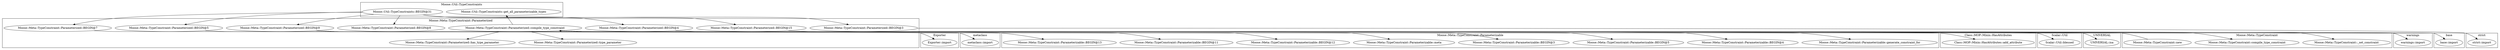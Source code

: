digraph {
graph [overlap=false]
subgraph cluster_Moose_Meta_TypeConstraint_Parameterizable {
	label="Moose::Meta::TypeConstraint::Parameterizable";
	"Moose::Meta::TypeConstraint::Parameterizable::BEGIN@13";
	"Moose::Meta::TypeConstraint::Parameterizable::BEGIN@4";
	"Moose::Meta::TypeConstraint::Parameterizable::BEGIN@5";
	"Moose::Meta::TypeConstraint::Parameterizable::BEGIN@3";
	"Moose::Meta::TypeConstraint::Parameterizable::meta";
	"Moose::Meta::TypeConstraint::Parameterizable::BEGIN@12";
	"Moose::Meta::TypeConstraint::Parameterizable::BEGIN@11";
	"Moose::Meta::TypeConstraint::Parameterizable::generate_constraint_for";
}
subgraph cluster_warnings {
	label="warnings";
	"warnings::import";
}
subgraph cluster_base {
	label="base";
	"base::import";
}
subgraph cluster_strict {
	label="strict";
	"strict::import";
}
subgraph cluster_Moose_Util_TypeConstraints {
	label="Moose::Util::TypeConstraints";
	"Moose::Util::TypeConstraints::get_all_parameterizable_types";
	"Moose::Util::TypeConstraints::BEGIN@31";
}
subgraph cluster_Exporter {
	label="Exporter";
	"Exporter::import";
}
subgraph cluster_Moose_Meta_TypeConstraint_Parameterized {
	label="Moose::Meta::TypeConstraint::Parameterized";
	"Moose::Meta::TypeConstraint::Parameterized::BEGIN@8";
	"Moose::Meta::TypeConstraint::Parameterized::BEGIN@7";
	"Moose::Meta::TypeConstraint::Parameterized::BEGIN@5";
	"Moose::Meta::TypeConstraint::Parameterized::has_type_parameter";
	"Moose::Meta::TypeConstraint::Parameterized::BEGIN@9";
	"Moose::Meta::TypeConstraint::Parameterized::compile_type_constraint";
	"Moose::Meta::TypeConstraint::Parameterized::BEGIN@4";
	"Moose::Meta::TypeConstraint::Parameterized::BEGIN@15";
	"Moose::Meta::TypeConstraint::Parameterized::BEGIN@3";
	"Moose::Meta::TypeConstraint::Parameterized::type_parameter";
}
subgraph cluster_metaclass {
	label="metaclass";
	"metaclass::import";
}
subgraph cluster_Scalar_Util {
	label="Scalar::Util";
	"Scalar::Util::blessed";
}
subgraph cluster_UNIVERSAL {
	label="UNIVERSAL";
	"UNIVERSAL::isa";
}
subgraph cluster_Class_MOP_Mixin_HasAttributes {
	label="Class::MOP::Mixin::HasAttributes";
	"Class::MOP::Mixin::HasAttributes::add_attribute";
}
subgraph cluster_Moose_Meta_TypeConstraint {
	label="Moose::Meta::TypeConstraint";
	"Moose::Meta::TypeConstraint::_set_constraint";
	"Moose::Meta::TypeConstraint::compile_type_constraint";
	"Moose::Meta::TypeConstraint::new";
}
"Moose::Meta::TypeConstraint::Parameterized::BEGIN@7" -> "Exporter::import";
"Moose::Meta::TypeConstraint::new" -> "Moose::Meta::TypeConstraint::Parameterized::compile_type_constraint";
"Moose::Meta::TypeConstraint::Parameterized::compile_type_constraint" -> "Moose::Meta::TypeConstraint::Parameterized::has_type_parameter";
"Moose::Meta::TypeConstraint::Parameterized::compile_type_constraint" -> "Scalar::Util::blessed";
"Moose::Meta::TypeConstraint::Parameterized::BEGIN@5" -> "metaclass::import";
"Moose::Meta::TypeConstraint::Parameterized::BEGIN@9" -> "Moose::Meta::TypeConstraint::Parameterizable::BEGIN@5";
"Moose::Meta::TypeConstraint::Parameterized::compile_type_constraint" -> "Moose::Meta::TypeConstraint::Parameterized::type_parameter";
"Moose::Meta::TypeConstraint::Parameterized::BEGIN@15" -> "base::import";
"Moose::Util::TypeConstraints::BEGIN@31" -> "Moose::Meta::TypeConstraint::Parameterized::BEGIN@3";
"Moose::Meta::TypeConstraint::Parameterized::BEGIN@4" -> "warnings::import";
"Moose::Util::TypeConstraints::BEGIN@31" -> "Moose::Meta::TypeConstraint::Parameterized::BEGIN@15";
"Moose::Meta::TypeConstraint::Parameterized::BEGIN@9" -> "Moose::Meta::TypeConstraint::Parameterizable::BEGIN@13";
"Moose::Meta::TypeConstraint::Parameterized::compile_type_constraint" -> "Moose::Util::TypeConstraints::get_all_parameterizable_types";
"Moose::Meta::TypeConstraint::Parameterized::BEGIN@3" -> "strict::import";
"Moose::Util::TypeConstraints::BEGIN@31" -> "Moose::Meta::TypeConstraint::Parameterized::BEGIN@7";
"Moose::Meta::TypeConstraint::Parameterized::compile_type_constraint" -> "Moose::Meta::TypeConstraint::compile_type_constraint";
"Moose::Meta::TypeConstraint::Parameterized::BEGIN@9" -> "Moose::Meta::TypeConstraint::Parameterizable::meta";
"Moose::Util::TypeConstraints::BEGIN@31" -> "Moose::Meta::TypeConstraint::Parameterized::BEGIN@4";
"Moose::Meta::TypeConstraint::Parameterized::compile_type_constraint" -> "Moose::Meta::TypeConstraint::_set_constraint";
"Moose::Util::TypeConstraints::BEGIN@31" -> "Moose::Meta::TypeConstraint::Parameterized::BEGIN@8";
"Moose::Meta::TypeConstraint::Parameterized::BEGIN@9" -> "Moose::Meta::TypeConstraint::Parameterizable::BEGIN@12";
"Moose::Meta::TypeConstraint::Parameterized::BEGIN@9" -> "Moose::Meta::TypeConstraint::Parameterizable::BEGIN@4";
"Moose::Meta::TypeConstraint::Parameterized::BEGIN@9" -> "Moose::Meta::TypeConstraint::Parameterizable::BEGIN@3";
"Moose::Meta::TypeConstraint::Parameterized::BEGIN@9" -> "Class::MOP::Mixin::HasAttributes::add_attribute";
"Moose::Meta::TypeConstraint::Parameterized::compile_type_constraint" -> "Moose::Meta::TypeConstraint::Parameterizable::generate_constraint_for";
"Moose::Meta::TypeConstraint::Parameterized::compile_type_constraint" -> "UNIVERSAL::isa";
"Moose::Util::TypeConstraints::BEGIN@31" -> "Moose::Meta::TypeConstraint::Parameterized::BEGIN@5";
"Moose::Util::TypeConstraints::BEGIN@31" -> "Moose::Meta::TypeConstraint::Parameterized::BEGIN@9";
"Moose::Meta::TypeConstraint::Parameterized::BEGIN@9" -> "Moose::Meta::TypeConstraint::Parameterizable::BEGIN@11";
}
